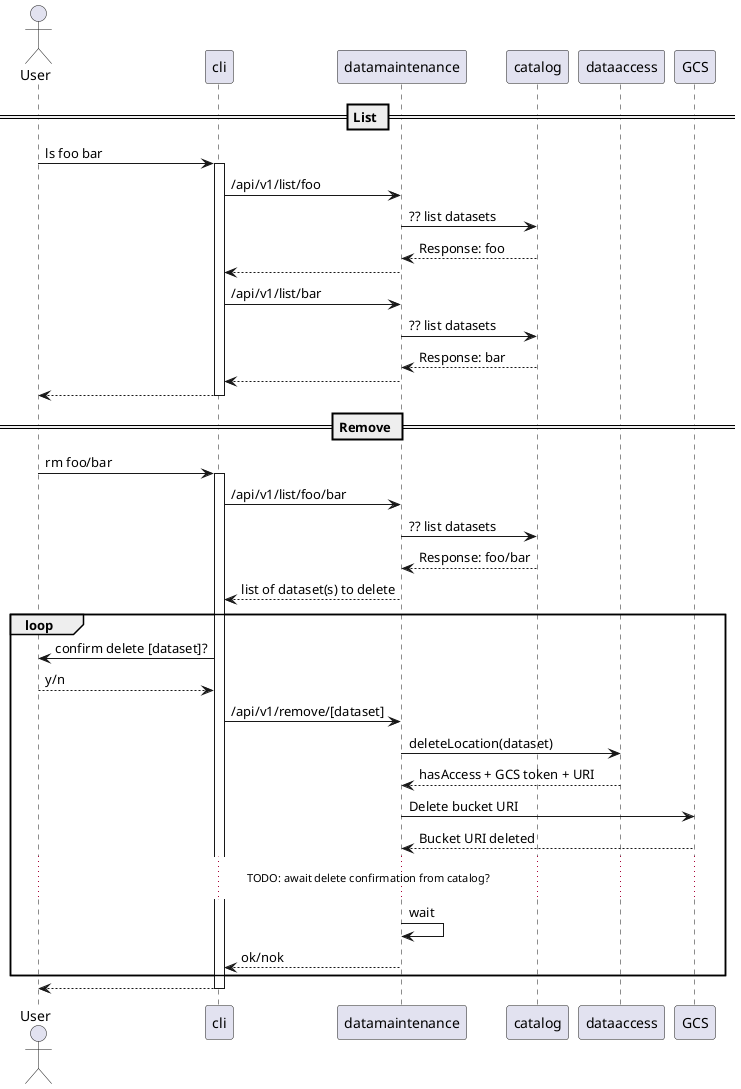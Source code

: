 @startuml
actor User

== List ==

User -> cli: ls foo bar
activate cli
cli -> datamaintenance : /api/v1/list/foo
datamaintenance -> catalog: ?? list datasets
catalog --> datamaintenance: Response: foo
datamaintenance --> cli
cli -> datamaintenance : /api/v1/list/bar
datamaintenance -> catalog: ?? list datasets
catalog --> datamaintenance: Response: bar
datamaintenance --> cli
cli --> User
deactivate cli

== Remove ==

User -> cli: rm foo/bar
activate cli
cli -> datamaintenance : /api/v1/list/foo/bar
datamaintenance -> catalog: ?? list datasets
datamaintenance <-- catalog: Response: foo/bar
cli <-- datamaintenance : list of dataset(s) to delete
        loop
            cli -> User : confirm delete [dataset]?
            User --> cli : y/n
            cli -> datamaintenance : /api/v1/remove/[dataset]
            datamaintenance -> dataaccess : deleteLocation(dataset)
            datamaintenance <-- dataaccess : hasAccess + GCS token + URI
            datamaintenance -> GCS : Delete bucket URI
            datamaintenance <-- GCS : Bucket URI deleted

            ... TODO: await delete confirmation from catalog?...
            datamaintenance -> datamaintenance : wait

            cli <-- datamaintenance : ok/nok
        end
User <-- cli
deactivate cli
@enduml